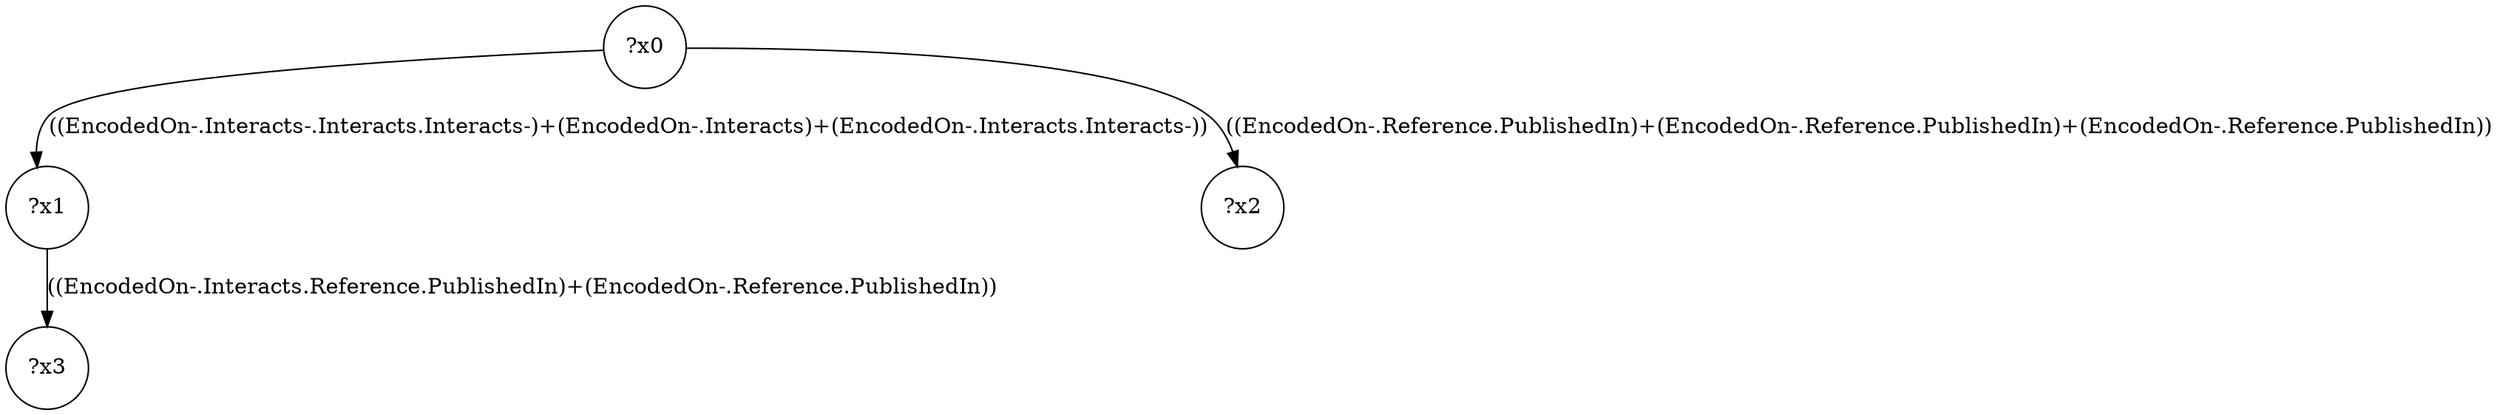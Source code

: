 digraph g {
	x0 [shape=circle, label="?x0"];
	x1 [shape=circle, label="?x1"];
	x0 -> x1 [label="((EncodedOn-.Interacts-.Interacts.Interacts-)+(EncodedOn-.Interacts)+(EncodedOn-.Interacts.Interacts-))"];
	x2 [shape=circle, label="?x2"];
	x0 -> x2 [label="((EncodedOn-.Reference.PublishedIn)+(EncodedOn-.Reference.PublishedIn)+(EncodedOn-.Reference.PublishedIn))"];
	x3 [shape=circle, label="?x3"];
	x1 -> x3 [label="((EncodedOn-.Interacts.Reference.PublishedIn)+(EncodedOn-.Reference.PublishedIn))"];
}
